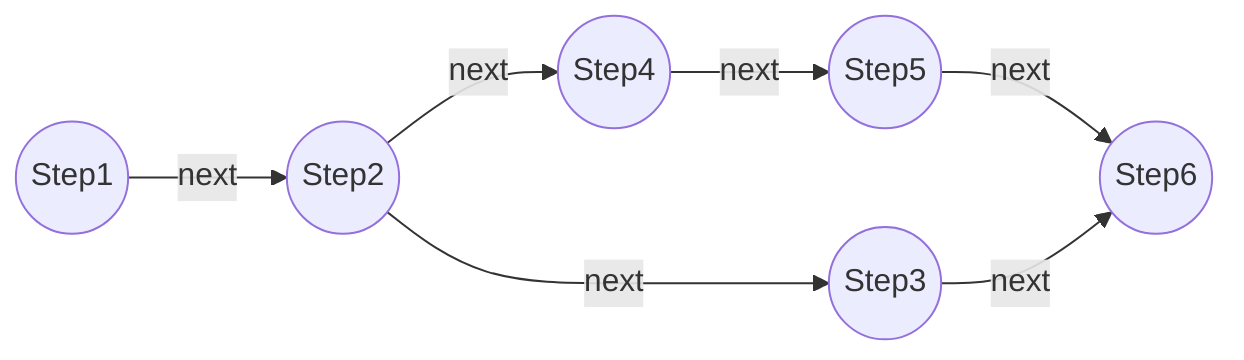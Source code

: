 %% Code for flowchart below
flowchart LR
    A((Step1))
    B((Step2))
    C((Step3))
    D((Step4))
    E((Step5))
    F((Step6))
    A --next--> B
    B --next--> C
    B --next--> D
    D --next--> E
    E --next--> F
    C --next--> F